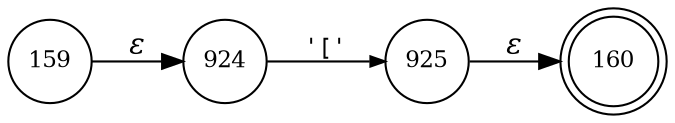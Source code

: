 digraph ATN {
rankdir=LR;
s160[fontsize=11, label="160", shape=doublecircle, fixedsize=true, width=.6];
s924[fontsize=11,label="924", shape=circle, fixedsize=true, width=.55, peripheries=1];
s925[fontsize=11,label="925", shape=circle, fixedsize=true, width=.55, peripheries=1];
s159[fontsize=11,label="159", shape=circle, fixedsize=true, width=.55, peripheries=1];
s159 -> s924 [fontname="Times-Italic", label="&epsilon;"];
s924 -> s925 [fontsize=11, fontname="Courier", arrowsize=.7, label = "'['", arrowhead = normal];
s925 -> s160 [fontname="Times-Italic", label="&epsilon;"];
}